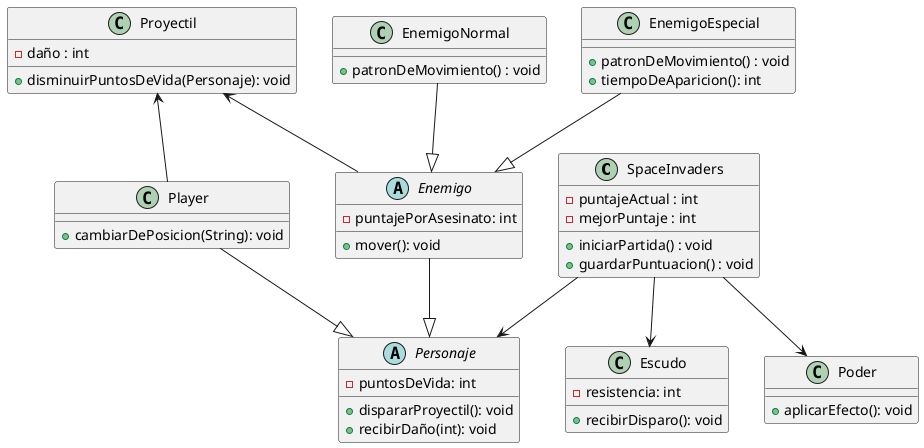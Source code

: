 @startuml
class SpaceInvaders {
  - puntajeActual : int
  - mejorPuntaje : int
  + iniciarPartida() : void
  + guardarPuntuacion() : void
}

abstract class Personaje {
  - puntosDeVida: int
  + dispararProyectil(): void
  + recibirDaño(int): void
}

class Player {
  + cambiarDePosicion(String): void
}

abstract class Enemigo {
  - puntajePorAsesinato: int
  + mover(): void
}

class EnemigoNormal {
  + patronDeMovimiento() : void
}

class EnemigoEspecial {
  + patronDeMovimiento() : void
  + tiempoDeAparicion(): int
}

class Proyectil {
  - daño : int
  + disminuirPuntosDeVida(Personaje): void
}

class Escudo {
  - resistencia: int
  + recibirDisparo(): void
}

class Poder {
  + aplicarEfecto(): void
}

SpaceInvaders --> Personaje
SpaceInvaders --> Escudo
SpaceInvaders --> Poder
Proyectil <-- Player
Proyectil <-- Enemigo
Player --|> Personaje
Enemigo --|> Personaje
EnemigoEspecial --|> Enemigo
EnemigoNormal --|> Enemigo
@enduml
